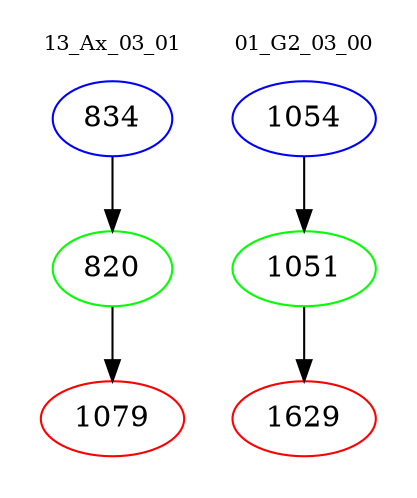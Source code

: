 digraph{
subgraph cluster_0 {
color = white
label = "13_Ax_03_01";
fontsize=10;
T0_834 [label="834", color="blue"]
T0_834 -> T0_820 [color="black"]
T0_820 [label="820", color="green"]
T0_820 -> T0_1079 [color="black"]
T0_1079 [label="1079", color="red"]
}
subgraph cluster_1 {
color = white
label = "01_G2_03_00";
fontsize=10;
T1_1054 [label="1054", color="blue"]
T1_1054 -> T1_1051 [color="black"]
T1_1051 [label="1051", color="green"]
T1_1051 -> T1_1629 [color="black"]
T1_1629 [label="1629", color="red"]
}
}
